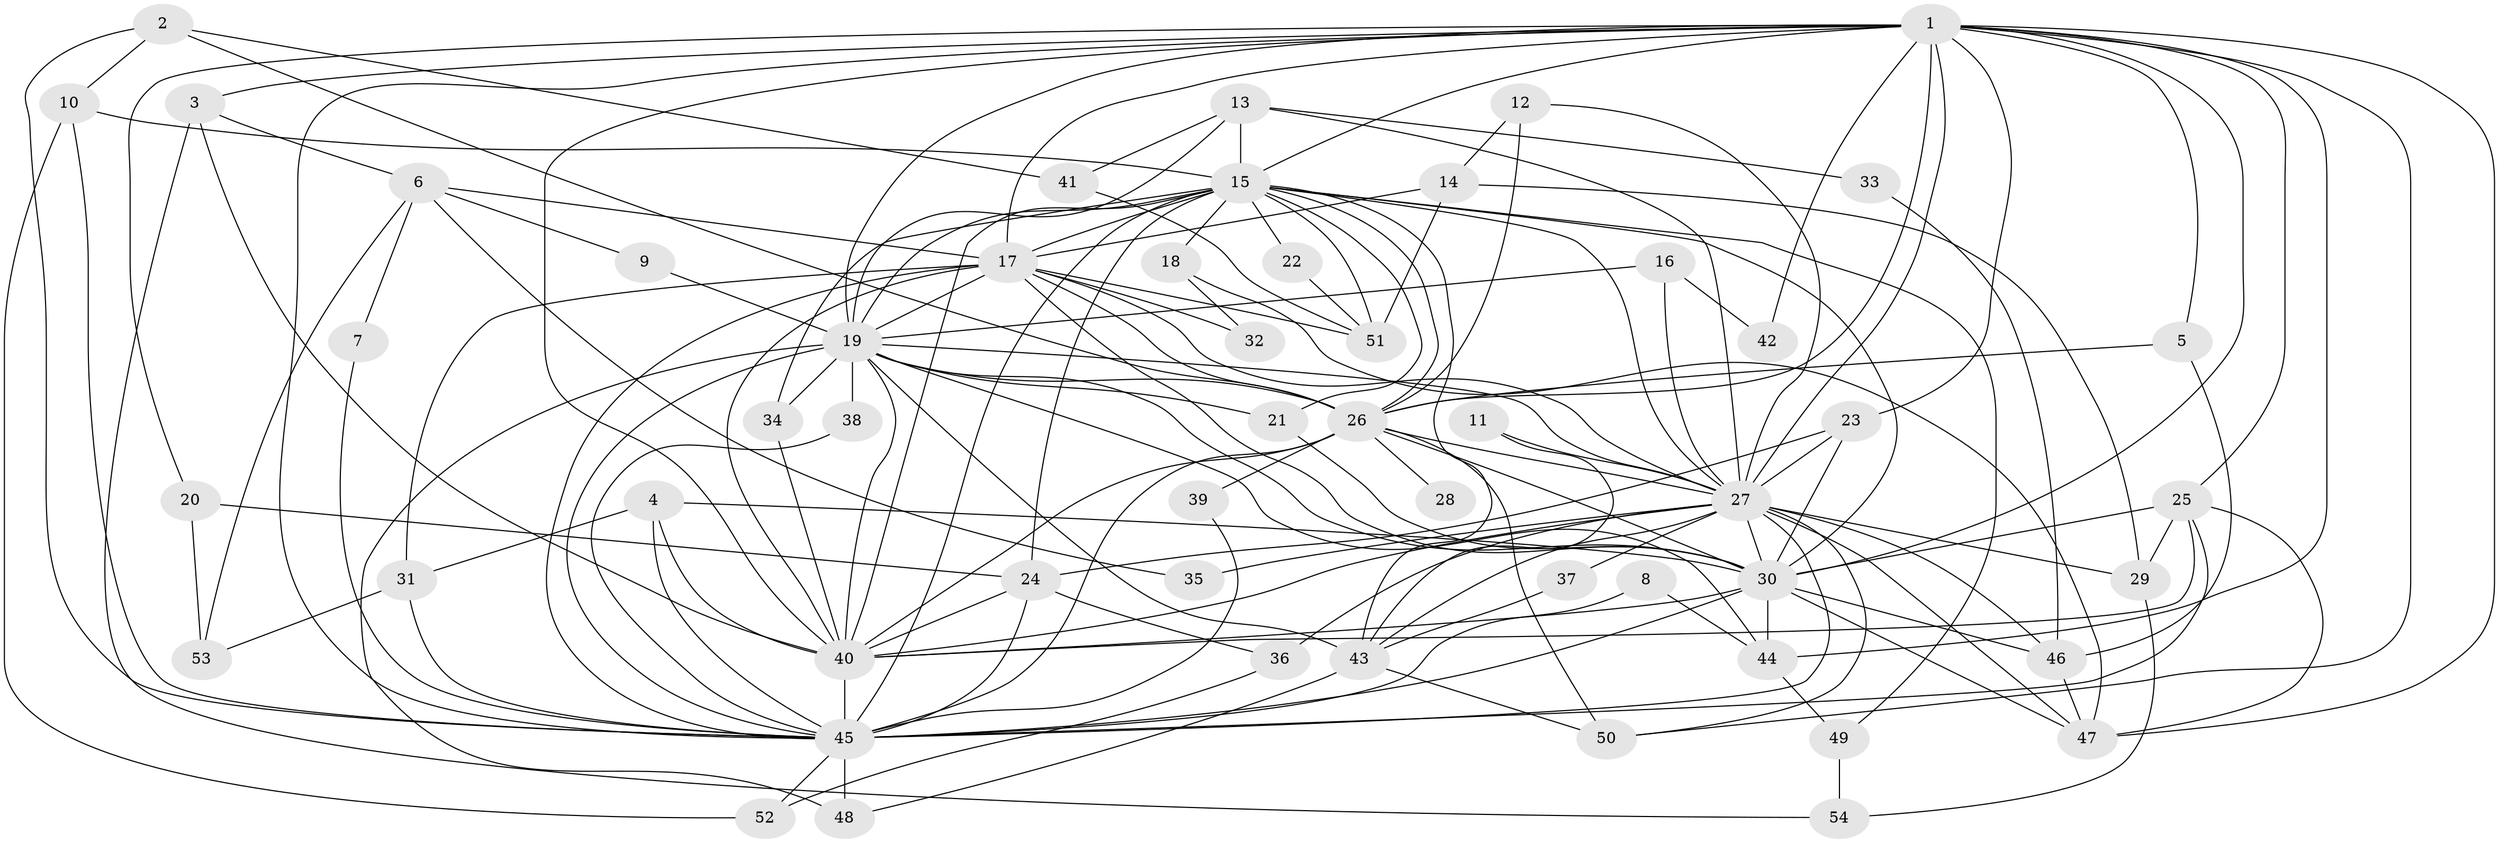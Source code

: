 // original degree distribution, {25: 0.009345794392523364, 17: 0.009345794392523364, 20: 0.009345794392523364, 13: 0.009345794392523364, 26: 0.009345794392523364, 18: 0.018691588785046728, 21: 0.009345794392523364, 22: 0.009345794392523364, 27: 0.009345794392523364, 6: 0.018691588785046728, 4: 0.102803738317757, 3: 0.18691588785046728, 2: 0.5327102803738317, 7: 0.028037383177570093, 5: 0.037383177570093455}
// Generated by graph-tools (version 1.1) at 2025/01/03/09/25 03:01:19]
// undirected, 54 vertices, 151 edges
graph export_dot {
graph [start="1"]
  node [color=gray90,style=filled];
  1;
  2;
  3;
  4;
  5;
  6;
  7;
  8;
  9;
  10;
  11;
  12;
  13;
  14;
  15;
  16;
  17;
  18;
  19;
  20;
  21;
  22;
  23;
  24;
  25;
  26;
  27;
  28;
  29;
  30;
  31;
  32;
  33;
  34;
  35;
  36;
  37;
  38;
  39;
  40;
  41;
  42;
  43;
  44;
  45;
  46;
  47;
  48;
  49;
  50;
  51;
  52;
  53;
  54;
  1 -- 3 [weight=1.0];
  1 -- 5 [weight=1.0];
  1 -- 15 [weight=2.0];
  1 -- 17 [weight=2.0];
  1 -- 19 [weight=2.0];
  1 -- 20 [weight=1.0];
  1 -- 23 [weight=1.0];
  1 -- 25 [weight=1.0];
  1 -- 26 [weight=2.0];
  1 -- 27 [weight=3.0];
  1 -- 30 [weight=2.0];
  1 -- 40 [weight=2.0];
  1 -- 42 [weight=1.0];
  1 -- 44 [weight=2.0];
  1 -- 45 [weight=2.0];
  1 -- 47 [weight=1.0];
  1 -- 50 [weight=1.0];
  2 -- 10 [weight=1.0];
  2 -- 26 [weight=1.0];
  2 -- 41 [weight=1.0];
  2 -- 45 [weight=1.0];
  3 -- 6 [weight=1.0];
  3 -- 40 [weight=1.0];
  3 -- 54 [weight=1.0];
  4 -- 30 [weight=1.0];
  4 -- 31 [weight=1.0];
  4 -- 40 [weight=1.0];
  4 -- 45 [weight=1.0];
  5 -- 26 [weight=1.0];
  5 -- 46 [weight=1.0];
  6 -- 7 [weight=1.0];
  6 -- 9 [weight=1.0];
  6 -- 17 [weight=2.0];
  6 -- 35 [weight=1.0];
  6 -- 53 [weight=1.0];
  7 -- 45 [weight=1.0];
  8 -- 44 [weight=1.0];
  8 -- 45 [weight=1.0];
  9 -- 19 [weight=1.0];
  10 -- 15 [weight=1.0];
  10 -- 45 [weight=1.0];
  10 -- 52 [weight=1.0];
  11 -- 27 [weight=1.0];
  11 -- 43 [weight=1.0];
  12 -- 14 [weight=1.0];
  12 -- 26 [weight=1.0];
  12 -- 27 [weight=1.0];
  13 -- 15 [weight=1.0];
  13 -- 19 [weight=1.0];
  13 -- 27 [weight=1.0];
  13 -- 33 [weight=1.0];
  13 -- 41 [weight=1.0];
  14 -- 17 [weight=1.0];
  14 -- 29 [weight=1.0];
  14 -- 51 [weight=1.0];
  15 -- 17 [weight=2.0];
  15 -- 18 [weight=1.0];
  15 -- 19 [weight=2.0];
  15 -- 21 [weight=1.0];
  15 -- 22 [weight=1.0];
  15 -- 24 [weight=1.0];
  15 -- 26 [weight=2.0];
  15 -- 27 [weight=1.0];
  15 -- 30 [weight=2.0];
  15 -- 34 [weight=1.0];
  15 -- 40 [weight=2.0];
  15 -- 43 [weight=1.0];
  15 -- 45 [weight=2.0];
  15 -- 49 [weight=1.0];
  15 -- 51 [weight=1.0];
  16 -- 19 [weight=1.0];
  16 -- 27 [weight=1.0];
  16 -- 42 [weight=1.0];
  17 -- 19 [weight=1.0];
  17 -- 26 [weight=2.0];
  17 -- 27 [weight=1.0];
  17 -- 30 [weight=1.0];
  17 -- 31 [weight=1.0];
  17 -- 32 [weight=1.0];
  17 -- 40 [weight=1.0];
  17 -- 45 [weight=1.0];
  17 -- 51 [weight=1.0];
  18 -- 32 [weight=1.0];
  18 -- 47 [weight=1.0];
  19 -- 21 [weight=1.0];
  19 -- 26 [weight=1.0];
  19 -- 27 [weight=1.0];
  19 -- 30 [weight=1.0];
  19 -- 34 [weight=1.0];
  19 -- 38 [weight=1.0];
  19 -- 40 [weight=3.0];
  19 -- 43 [weight=1.0];
  19 -- 44 [weight=1.0];
  19 -- 45 [weight=1.0];
  19 -- 48 [weight=2.0];
  20 -- 24 [weight=1.0];
  20 -- 53 [weight=1.0];
  21 -- 30 [weight=1.0];
  22 -- 51 [weight=1.0];
  23 -- 24 [weight=1.0];
  23 -- 27 [weight=2.0];
  23 -- 30 [weight=1.0];
  24 -- 36 [weight=1.0];
  24 -- 40 [weight=2.0];
  24 -- 45 [weight=1.0];
  25 -- 29 [weight=1.0];
  25 -- 30 [weight=1.0];
  25 -- 40 [weight=1.0];
  25 -- 45 [weight=1.0];
  25 -- 47 [weight=1.0];
  26 -- 27 [weight=2.0];
  26 -- 28 [weight=1.0];
  26 -- 30 [weight=1.0];
  26 -- 39 [weight=1.0];
  26 -- 40 [weight=2.0];
  26 -- 45 [weight=1.0];
  26 -- 50 [weight=1.0];
  27 -- 29 [weight=1.0];
  27 -- 30 [weight=1.0];
  27 -- 35 [weight=1.0];
  27 -- 36 [weight=1.0];
  27 -- 37 [weight=1.0];
  27 -- 40 [weight=1.0];
  27 -- 43 [weight=1.0];
  27 -- 45 [weight=2.0];
  27 -- 46 [weight=1.0];
  27 -- 47 [weight=1.0];
  27 -- 50 [weight=1.0];
  29 -- 54 [weight=1.0];
  30 -- 40 [weight=1.0];
  30 -- 44 [weight=1.0];
  30 -- 45 [weight=2.0];
  30 -- 46 [weight=1.0];
  30 -- 47 [weight=1.0];
  31 -- 45 [weight=1.0];
  31 -- 53 [weight=1.0];
  33 -- 46 [weight=1.0];
  34 -- 40 [weight=2.0];
  36 -- 52 [weight=1.0];
  37 -- 43 [weight=1.0];
  38 -- 45 [weight=1.0];
  39 -- 45 [weight=1.0];
  40 -- 45 [weight=2.0];
  41 -- 51 [weight=1.0];
  43 -- 48 [weight=1.0];
  43 -- 50 [weight=1.0];
  44 -- 49 [weight=1.0];
  45 -- 48 [weight=1.0];
  45 -- 52 [weight=1.0];
  46 -- 47 [weight=1.0];
  49 -- 54 [weight=1.0];
}
